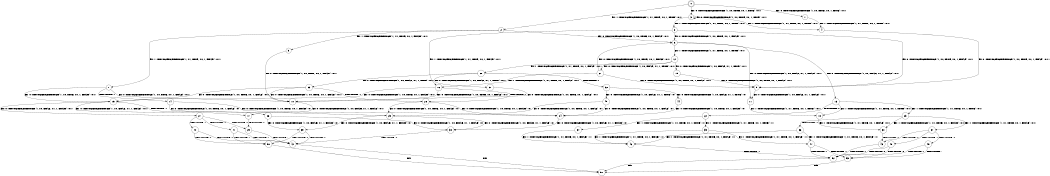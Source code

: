 digraph BCG {
size = "7, 10.5";
center = TRUE;
node [shape = circle];
0 [peripheries = 2];
0 -> 1 [label = "EX !0 !ATOMIC_EXCH_BRANCH (1, +0, TRUE, +0, 1, TRUE) !:0:1:"];
0 -> 2 [label = "EX !1 !ATOMIC_EXCH_BRANCH (1, +1, TRUE, +0, 1, TRUE) !:0:1:"];
0 -> 3 [label = "EX !0 !ATOMIC_EXCH_BRANCH (1, +0, TRUE, +0, 1, TRUE) !:0:1:"];
1 -> 4 [label = "EX !1 !ATOMIC_EXCH_BRANCH (1, +1, TRUE, +0, 1, TRUE) !:0:1:"];
2 -> 5 [label = "EX !1 !ATOMIC_EXCH_BRANCH (1, +1, TRUE, +0, 1, FALSE) !:0:1:"];
2 -> 6 [label = "EX !0 !ATOMIC_EXCH_BRANCH (1, +0, TRUE, +0, 1, FALSE) !:0:1:"];
2 -> 7 [label = "EX !1 !ATOMIC_EXCH_BRANCH (1, +1, TRUE, +0, 1, FALSE) !:0:1:"];
3 -> 4 [label = "EX !1 !ATOMIC_EXCH_BRANCH (1, +1, TRUE, +0, 1, TRUE) !:0:1:"];
3 -> 8 [label = "EX !1 !ATOMIC_EXCH_BRANCH (1, +1, TRUE, +0, 1, TRUE) !:0:1:"];
3 -> 3 [label = "EX !0 !ATOMIC_EXCH_BRANCH (1, +0, TRUE, +0, 1, TRUE) !:0:1:"];
4 -> 9 [label = "EX !0 !ATOMIC_EXCH_BRANCH (1, +0, TRUE, +0, 1, FALSE) !:0:1:"];
5 -> 10 [label = "EX !0 !ATOMIC_EXCH_BRANCH (1, +0, TRUE, +0, 1, FALSE) !:0:1:"];
6 -> 11 [label = "EX !0 !ATOMIC_EXCH_BRANCH (1, +0, FALSE, +1, 1, FALSE) !:0:1:"];
6 -> 12 [label = "EX !1 !ATOMIC_EXCH_BRANCH (1, +1, TRUE, +0, 1, TRUE) !:0:1:"];
6 -> 13 [label = "EX !0 !ATOMIC_EXCH_BRANCH (1, +0, FALSE, +1, 1, FALSE) !:0:1:"];
7 -> 10 [label = "EX !0 !ATOMIC_EXCH_BRANCH (1, +0, TRUE, +0, 1, FALSE) !:0:1:"];
7 -> 14 [label = "TERMINATE !1"];
7 -> 15 [label = "EX !0 !ATOMIC_EXCH_BRANCH (1, +0, TRUE, +0, 1, FALSE) !:0:1:"];
8 -> 9 [label = "EX !0 !ATOMIC_EXCH_BRANCH (1, +0, TRUE, +0, 1, FALSE) !:0:1:"];
8 -> 16 [label = "EX !1 !ATOMIC_EXCH_BRANCH (1, +1, TRUE, +0, 1, FALSE) !:0:1:"];
8 -> 6 [label = "EX !0 !ATOMIC_EXCH_BRANCH (1, +0, TRUE, +0, 1, FALSE) !:0:1:"];
9 -> 11 [label = "EX !0 !ATOMIC_EXCH_BRANCH (1, +0, FALSE, +1, 1, FALSE) !:0:1:"];
10 -> 17 [label = "EX !0 !ATOMIC_EXCH_BRANCH (1, +0, FALSE, +1, 1, FALSE) !:0:1:"];
11 -> 18 [label = "EX !1 !ATOMIC_EXCH_BRANCH (1, +1, TRUE, +0, 1, TRUE) !:0:1:"];
12 -> 19 [label = "EX !0 !ATOMIC_EXCH_BRANCH (1, +0, FALSE, +1, 1, TRUE) !:0:1:"];
12 -> 20 [label = "EX !1 !ATOMIC_EXCH_BRANCH (1, +1, TRUE, +0, 1, FALSE) !:0:1:"];
12 -> 21 [label = "EX !0 !ATOMIC_EXCH_BRANCH (1, +0, FALSE, +1, 1, TRUE) !:0:1:"];
13 -> 18 [label = "EX !1 !ATOMIC_EXCH_BRANCH (1, +1, TRUE, +0, 1, TRUE) !:0:1:"];
13 -> 22 [label = "TERMINATE !0"];
13 -> 23 [label = "EX !1 !ATOMIC_EXCH_BRANCH (1, +1, TRUE, +0, 1, TRUE) !:0:1:"];
14 -> 24 [label = "EX !0 !ATOMIC_EXCH_BRANCH (1, +0, TRUE, +0, 1, FALSE) !:0:"];
14 -> 25 [label = "EX !0 !ATOMIC_EXCH_BRANCH (1, +0, TRUE, +0, 1, FALSE) !:0:"];
15 -> 17 [label = "EX !0 !ATOMIC_EXCH_BRANCH (1, +0, FALSE, +1, 1, FALSE) !:0:1:"];
15 -> 26 [label = "TERMINATE !1"];
15 -> 27 [label = "EX !0 !ATOMIC_EXCH_BRANCH (1, +0, FALSE, +1, 1, FALSE) !:0:1:"];
16 -> 10 [label = "EX !0 !ATOMIC_EXCH_BRANCH (1, +0, TRUE, +0, 1, FALSE) !:0:1:"];
16 -> 28 [label = "TERMINATE !1"];
16 -> 15 [label = "EX !0 !ATOMIC_EXCH_BRANCH (1, +0, TRUE, +0, 1, FALSE) !:0:1:"];
17 -> 29 [label = "TERMINATE !0"];
18 -> 30 [label = "EX !1 !ATOMIC_EXCH_BRANCH (1, +1, TRUE, +0, 1, FALSE) !:0:1:"];
19 -> 9 [label = "EX !0 !ATOMIC_EXCH_BRANCH (1, +0, TRUE, +0, 1, FALSE) !:0:1:"];
20 -> 31 [label = "EX !0 !ATOMIC_EXCH_BRANCH (1, +0, FALSE, +1, 1, TRUE) !:0:1:"];
20 -> 32 [label = "TERMINATE !1"];
20 -> 33 [label = "EX !0 !ATOMIC_EXCH_BRANCH (1, +0, FALSE, +1, 1, TRUE) !:0:1:"];
21 -> 9 [label = "EX !0 !ATOMIC_EXCH_BRANCH (1, +0, TRUE, +0, 1, FALSE) !:0:1:"];
21 -> 16 [label = "EX !1 !ATOMIC_EXCH_BRANCH (1, +1, TRUE, +0, 1, FALSE) !:0:1:"];
21 -> 6 [label = "EX !0 !ATOMIC_EXCH_BRANCH (1, +0, TRUE, +0, 1, FALSE) !:0:1:"];
22 -> 34 [label = "EX !1 !ATOMIC_EXCH_BRANCH (1, +1, TRUE, +0, 1, TRUE) !:1:"];
22 -> 35 [label = "EX !1 !ATOMIC_EXCH_BRANCH (1, +1, TRUE, +0, 1, TRUE) !:1:"];
23 -> 30 [label = "EX !1 !ATOMIC_EXCH_BRANCH (1, +1, TRUE, +0, 1, FALSE) !:0:1:"];
23 -> 36 [label = "TERMINATE !0"];
23 -> 37 [label = "EX !1 !ATOMIC_EXCH_BRANCH (1, +1, TRUE, +0, 1, FALSE) !:0:1:"];
24 -> 38 [label = "EX !0 !ATOMIC_EXCH_BRANCH (1, +0, FALSE, +1, 1, FALSE) !:0:"];
25 -> 38 [label = "EX !0 !ATOMIC_EXCH_BRANCH (1, +0, FALSE, +1, 1, FALSE) !:0:"];
25 -> 39 [label = "EX !0 !ATOMIC_EXCH_BRANCH (1, +0, FALSE, +1, 1, FALSE) !:0:"];
26 -> 38 [label = "EX !0 !ATOMIC_EXCH_BRANCH (1, +0, FALSE, +1, 1, FALSE) !:0:"];
26 -> 39 [label = "EX !0 !ATOMIC_EXCH_BRANCH (1, +0, FALSE, +1, 1, FALSE) !:0:"];
27 -> 29 [label = "TERMINATE !0"];
27 -> 40 [label = "TERMINATE !1"];
27 -> 41 [label = "TERMINATE !0"];
28 -> 24 [label = "EX !0 !ATOMIC_EXCH_BRANCH (1, +0, TRUE, +0, 1, FALSE) !:0:"];
28 -> 25 [label = "EX !0 !ATOMIC_EXCH_BRANCH (1, +0, TRUE, +0, 1, FALSE) !:0:"];
29 -> 42 [label = "TERMINATE !1"];
30 -> 43 [label = "TERMINATE !0"];
31 -> 10 [label = "EX !0 !ATOMIC_EXCH_BRANCH (1, +0, TRUE, +0, 1, FALSE) !:0:1:"];
32 -> 44 [label = "EX !0 !ATOMIC_EXCH_BRANCH (1, +0, FALSE, +1, 1, TRUE) !:0:"];
32 -> 45 [label = "EX !0 !ATOMIC_EXCH_BRANCH (1, +0, FALSE, +1, 1, TRUE) !:0:"];
33 -> 10 [label = "EX !0 !ATOMIC_EXCH_BRANCH (1, +0, TRUE, +0, 1, FALSE) !:0:1:"];
33 -> 28 [label = "TERMINATE !1"];
33 -> 15 [label = "EX !0 !ATOMIC_EXCH_BRANCH (1, +0, TRUE, +0, 1, FALSE) !:0:1:"];
34 -> 46 [label = "EX !1 !ATOMIC_EXCH_BRANCH (1, +1, TRUE, +0, 1, FALSE) !:1:"];
35 -> 46 [label = "EX !1 !ATOMIC_EXCH_BRANCH (1, +1, TRUE, +0, 1, FALSE) !:1:"];
35 -> 47 [label = "EX !1 !ATOMIC_EXCH_BRANCH (1, +1, TRUE, +0, 1, FALSE) !:1:"];
36 -> 46 [label = "EX !1 !ATOMIC_EXCH_BRANCH (1, +1, TRUE, +0, 1, FALSE) !:1:"];
36 -> 47 [label = "EX !1 !ATOMIC_EXCH_BRANCH (1, +1, TRUE, +0, 1, FALSE) !:1:"];
37 -> 43 [label = "TERMINATE !0"];
37 -> 48 [label = "TERMINATE !1"];
37 -> 49 [label = "TERMINATE !0"];
38 -> 42 [label = "TERMINATE !0"];
39 -> 42 [label = "TERMINATE !0"];
39 -> 50 [label = "TERMINATE !0"];
40 -> 42 [label = "TERMINATE !0"];
40 -> 50 [label = "TERMINATE !0"];
41 -> 42 [label = "TERMINATE !1"];
41 -> 50 [label = "TERMINATE !1"];
42 -> 51 [label = "exit"];
43 -> 52 [label = "TERMINATE !1"];
44 -> 24 [label = "EX !0 !ATOMIC_EXCH_BRANCH (1, +0, TRUE, +0, 1, FALSE) !:0:"];
45 -> 24 [label = "EX !0 !ATOMIC_EXCH_BRANCH (1, +0, TRUE, +0, 1, FALSE) !:0:"];
45 -> 25 [label = "EX !0 !ATOMIC_EXCH_BRANCH (1, +0, TRUE, +0, 1, FALSE) !:0:"];
46 -> 52 [label = "TERMINATE !1"];
47 -> 52 [label = "TERMINATE !1"];
47 -> 53 [label = "TERMINATE !1"];
48 -> 52 [label = "TERMINATE !0"];
48 -> 53 [label = "TERMINATE !0"];
49 -> 52 [label = "TERMINATE !1"];
49 -> 53 [label = "TERMINATE !1"];
50 -> 51 [label = "exit"];
52 -> 51 [label = "exit"];
53 -> 51 [label = "exit"];
}
